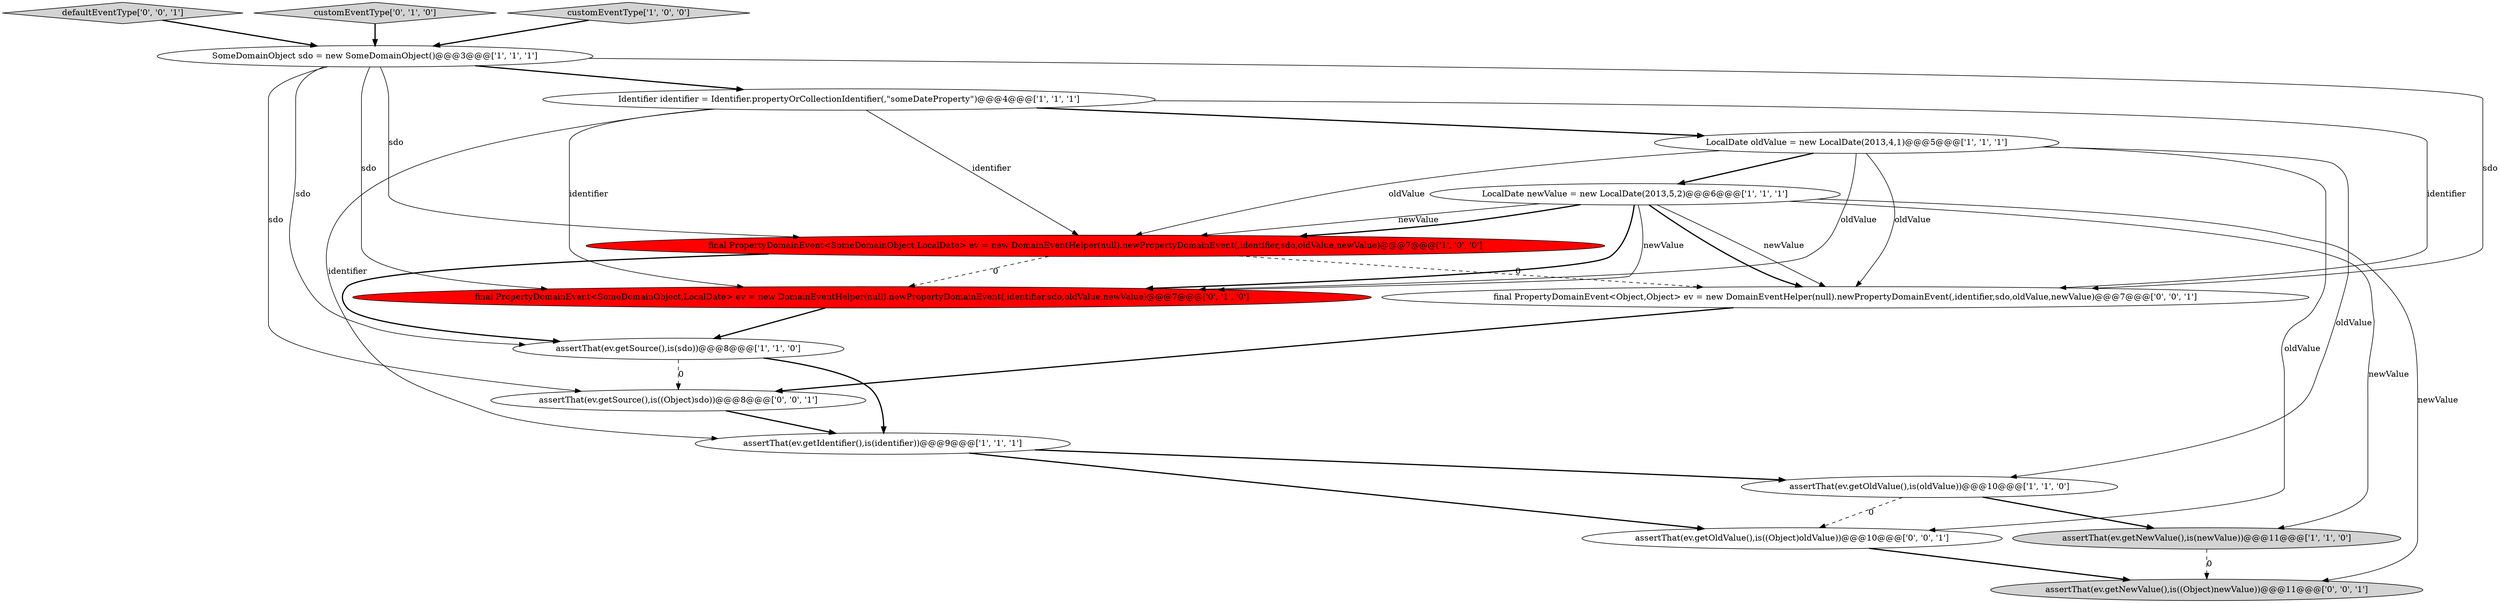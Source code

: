digraph {
4 [style = filled, label = "assertThat(ev.getIdentifier(),is(identifier))@@@9@@@['1', '1', '1']", fillcolor = white, shape = ellipse image = "AAA0AAABBB1BBB"];
10 [style = filled, label = "final PropertyDomainEvent<SomeDomainObject,LocalDate> ev = new DomainEventHelper(null).newPropertyDomainEvent(,identifier,sdo,oldValue,newValue)@@@7@@@['0', '1', '0']", fillcolor = red, shape = ellipse image = "AAA1AAABBB2BBB"];
12 [style = filled, label = "assertThat(ev.getOldValue(),is((Object)oldValue))@@@10@@@['0', '0', '1']", fillcolor = white, shape = ellipse image = "AAA0AAABBB3BBB"];
14 [style = filled, label = "defaultEventType['0', '0', '1']", fillcolor = lightgray, shape = diamond image = "AAA0AAABBB3BBB"];
7 [style = filled, label = "assertThat(ev.getOldValue(),is(oldValue))@@@10@@@['1', '1', '0']", fillcolor = white, shape = ellipse image = "AAA0AAABBB1BBB"];
0 [style = filled, label = "assertThat(ev.getNewValue(),is(newValue))@@@11@@@['1', '1', '0']", fillcolor = lightgray, shape = ellipse image = "AAA0AAABBB1BBB"];
5 [style = filled, label = "LocalDate oldValue = new LocalDate(2013,4,1)@@@5@@@['1', '1', '1']", fillcolor = white, shape = ellipse image = "AAA0AAABBB1BBB"];
2 [style = filled, label = "assertThat(ev.getSource(),is(sdo))@@@8@@@['1', '1', '0']", fillcolor = white, shape = ellipse image = "AAA0AAABBB1BBB"];
13 [style = filled, label = "final PropertyDomainEvent<Object,Object> ev = new DomainEventHelper(null).newPropertyDomainEvent(,identifier,sdo,oldValue,newValue)@@@7@@@['0', '0', '1']", fillcolor = white, shape = ellipse image = "AAA0AAABBB3BBB"];
3 [style = filled, label = "SomeDomainObject sdo = new SomeDomainObject()@@@3@@@['1', '1', '1']", fillcolor = white, shape = ellipse image = "AAA0AAABBB1BBB"];
9 [style = filled, label = "Identifier identifier = Identifier.propertyOrCollectionIdentifier(,\"someDateProperty\")@@@4@@@['1', '1', '1']", fillcolor = white, shape = ellipse image = "AAA0AAABBB1BBB"];
1 [style = filled, label = "LocalDate newValue = new LocalDate(2013,5,2)@@@6@@@['1', '1', '1']", fillcolor = white, shape = ellipse image = "AAA0AAABBB1BBB"];
16 [style = filled, label = "assertThat(ev.getSource(),is((Object)sdo))@@@8@@@['0', '0', '1']", fillcolor = white, shape = ellipse image = "AAA0AAABBB3BBB"];
6 [style = filled, label = "final PropertyDomainEvent<SomeDomainObject,LocalDate> ev = new DomainEventHelper(null).newPropertyDomainEvent(,identifier,sdo,oldValue,newValue)@@@7@@@['1', '0', '0']", fillcolor = red, shape = ellipse image = "AAA1AAABBB1BBB"];
11 [style = filled, label = "customEventType['0', '1', '0']", fillcolor = lightgray, shape = diamond image = "AAA0AAABBB2BBB"];
8 [style = filled, label = "customEventType['1', '0', '0']", fillcolor = lightgray, shape = diamond image = "AAA0AAABBB1BBB"];
15 [style = filled, label = "assertThat(ev.getNewValue(),is((Object)newValue))@@@11@@@['0', '0', '1']", fillcolor = lightgray, shape = ellipse image = "AAA0AAABBB3BBB"];
14->3 [style = bold, label=""];
9->10 [style = solid, label="identifier"];
8->3 [style = bold, label=""];
12->15 [style = bold, label=""];
5->13 [style = solid, label="oldValue"];
0->15 [style = dashed, label="0"];
3->13 [style = solid, label="sdo"];
7->0 [style = bold, label=""];
5->10 [style = solid, label="oldValue"];
2->4 [style = bold, label=""];
1->13 [style = bold, label=""];
13->16 [style = bold, label=""];
4->7 [style = bold, label=""];
9->6 [style = solid, label="identifier"];
3->2 [style = solid, label="sdo"];
6->10 [style = dashed, label="0"];
6->2 [style = bold, label=""];
3->9 [style = bold, label=""];
5->1 [style = bold, label=""];
1->6 [style = solid, label="newValue"];
1->0 [style = solid, label="newValue"];
1->6 [style = bold, label=""];
6->13 [style = dashed, label="0"];
5->7 [style = solid, label="oldValue"];
3->6 [style = solid, label="sdo"];
11->3 [style = bold, label=""];
3->16 [style = solid, label="sdo"];
2->16 [style = dashed, label="0"];
5->6 [style = solid, label="oldValue"];
1->10 [style = solid, label="newValue"];
9->5 [style = bold, label=""];
4->12 [style = bold, label=""];
7->12 [style = dashed, label="0"];
10->2 [style = bold, label=""];
1->15 [style = solid, label="newValue"];
16->4 [style = bold, label=""];
9->4 [style = solid, label="identifier"];
1->10 [style = bold, label=""];
3->10 [style = solid, label="sdo"];
5->12 [style = solid, label="oldValue"];
1->13 [style = solid, label="newValue"];
9->13 [style = solid, label="identifier"];
}
